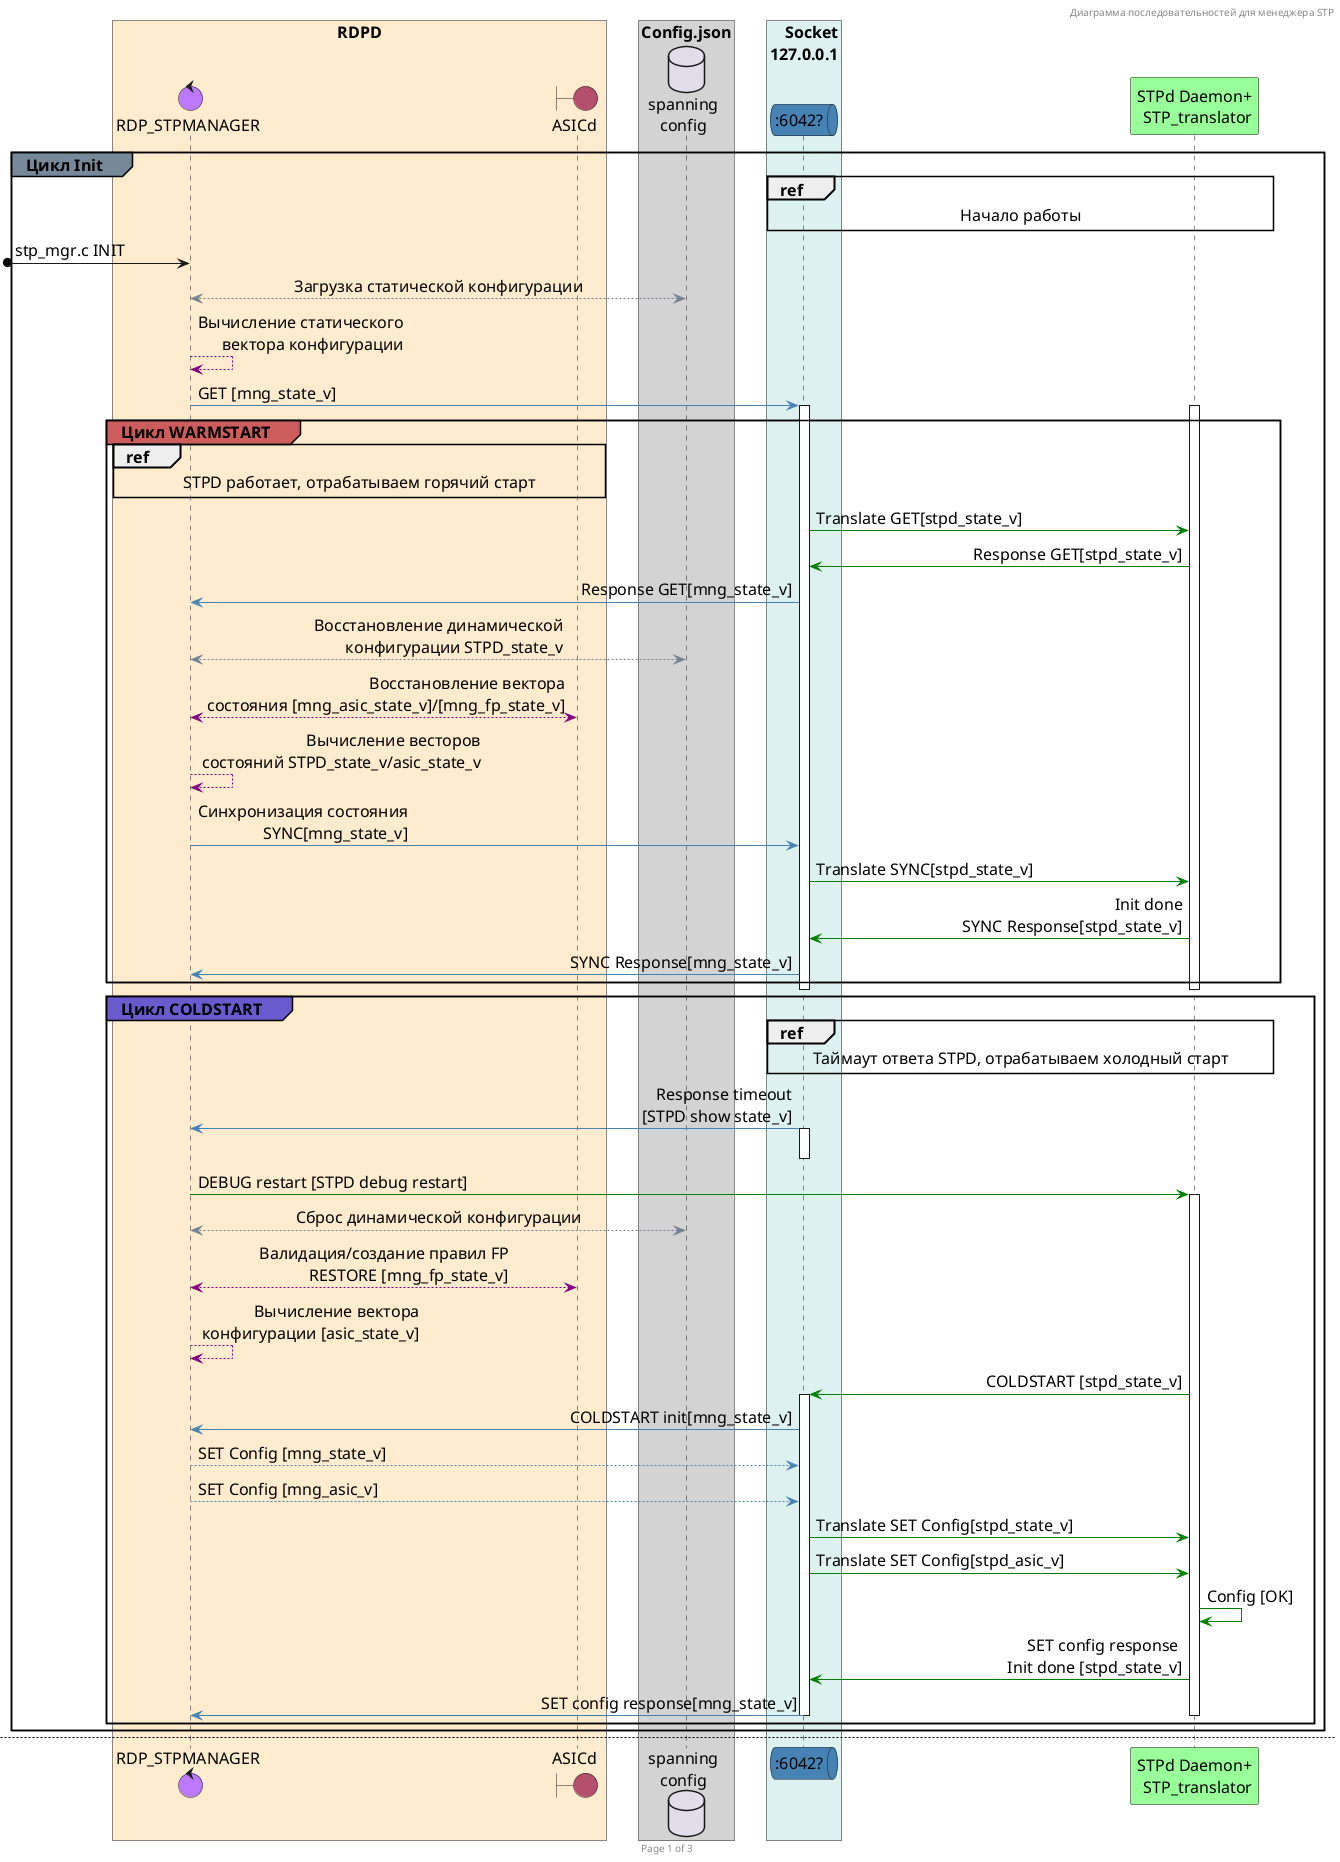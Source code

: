 @startuml

header Диаграмма последовательностей для менеджера STP
footer Page %page% of %lastpage%

skinparam shadowing<<no_shadow>> false
skinparam shadowing<<with_shadow>> true
skinparam sequenceMessageAlign direction

skinparam ParticipantPadding 12
skinparam BoxPadding 15

skinparam defaultFontSize 16
skinparam defaultFontName Papyrus


box "RDPD" #BlanchedAlmond
control "RDP_STPMANAGER" as RDPD #bc78ff
boundary "ASICd" as ASIC #b4506e
end box

box "Config.json" #LightGrey
database "spanning\nconfig" as CONFIG #e1ddeb
' collections "NETLINK_IF" as Netlink #dfa800
end box

box "  Socket\r127.0.0.1"#def1f1
queue ":6042?" as Socket #SteelBlue
' collections "NETLINK_IF" as Netlink #dfa800
end box

participant "STPd Daemon+\r STP_translator" as Daemon #99FF99


group#LightSlateGrey Цикл Init
    ref over Socket, Daemon : Начало работы
    [o-> RDPD : stp_mgr.c INIT
    RDPD <-[#SlateGrey]-> CONFIG : Загрузка статической конфигурации
    RDPD -[#purple]-> RDPD : Вычисление статического\r вектора конфигурации
    RDPD -[#SteelBlue]> Socket : GET [mng_state_v]
    activate Socket
    activate Daemon
    group#IndianRed Цикл WARMSTART
        ref over RDPD, ASIC : STPD работает, отрабатываем горячий старт
        Daemon <[#green]- Socket : Translate GET[stpd_state_v]
        Daemon -[#green]> Socket : Response GET[stpd_state_v]
        Socket -[#SteelBlue]> RDPD : Response GET[mng_state_v]
        RDPD <-[#SlateGrey]-> CONFIG : Восстановление динамической\r конфигурации STPD_state_v
        RDPD <-[#purple]-> ASIC : Восстановление вектора\r состояния [mng_asic_state_v]/[mng_fp_state_v]
        RDPD -[#purple]-> RDPD : Вычисление весторов\r состояний STPD_state_v/asic_state_v
        RDPD -[#SteelBlue]> Socket : Синхронизация состояния\r SYNC[mng_state_v]
        Daemon <[#green]- Socket : Translate SYNC[stpd_state_v]
        Daemon [#green]-> Socket : Init done\r SYNC Response[stpd_state_v]
        Socket -[#SteelBlue]> RDPD : SYNC Response[mng_state_v]
    end
    deactivate Socket
    deactivate Daemon

    group#SlateBlue Цикл COLDSTART
        ref over Socket, Daemon : Таймаут ответа STPD, отрабатываем холодный старт
        Socket -[#SteelBlue]> RDPD : Response timeout\r[STPD show state_v]
        activate Socket
        deactivate Socket
        RDPD -[#green]> Daemon : DEBUG restart [STPD debug restart]
        activate Daemon
        RDPD <-[#SlateGrey]-> CONFIG : Сброс динамической конфигурации
        RDPD <-[#purple]-> ASIC : Валидация/создание правил FP\r RESTORE [mng_fp_state_v]
        RDPD -[#purple]-> RDPD : Вычисление вектора\r конфигурации [asic_state_v]
        Daemon [#green]-> Socket : COLDSTART [stpd_state_v]
        activate Socket
        Socket -[#SteelBlue]> RDPD : COLDSTART init[mng_state_v]
        RDPD --[#SteelBlue]> Socket : SET Config [mng_state_v]
        RDPD --[#SteelBlue]> Socket : SET Config [mng_asic_v]
        Daemon <[#green]- Socket : Translate SET Config[stpd_state_v]
        Daemon <[#green]- Socket : Translate SET Config[stpd_asic_v]
        Daemon [#green]-> Daemon : Config [OK]
        Daemon [#green]-> Socket : SET config response \r Init done [stpd_state_v]
        Socket -[#SteelBlue]> RDPD : SET config response[mng_state_v]
        deactivate Socket
        deactivate Daemon
    end
    ' Netlink --[#df7000]> Daemon : Получение всех актуальных интерфейсов системы
    ' Daemon -[#purple]> RDPD : Валидация Field-Processor ASIC
    ' RDPD <-[#b4506e]> ASIC : Sync FP ASIC
end


newpage



group#ce8ce7 Цикл основной
    ref over Socket, Daemon : Отрабатываем пакеты со статистикой и командами для ASIC
    [o-> RDPD : Init done\r [START_OPERATION]
    Daemon /-[#green] Daemon : Вычисление нового вектора [STPD_asic_v]
    activate Daemon
    Daemon [#green]-> Socket : Трансляция нового состояния STG\r EXECUTE[stg_asic_v]
    activate Socket
    RDPD <-[#SteelBlue]Socket : EXECUTE [mng_asic_state_v]
    RDPD <[#SlateGrey]-> CONFIG : EXECUTE [mng_global_state_v]
    RDPD [#purple]-> ASIC : EXECUTE [mng_asic_state_v]
    RDPD --[#SteelBlue]> RDPD : Statistic UPDATE [mng_asic_state_v]\rWatchdog timeout tick
    activate RDPD
    Daemon /-[#green] Daemon : Вычисление нового вектора статистики\r [stpd_statistic_v]
    Daemon [#green]-> Socket : Трансляция статистики + keepalive\r UPDATE[stpd_statistic_v]
    deactivate Daemon
    RDPD <-[#SteelBlue]Socket : Statistic UPDATE [mng_statistic_v]
    deactivate Socket
    RDPD <[#SlateGrey]-> CONFIG : UPDATE [mng_statistic_v]
    RDPD -[#SteelBlue]> RDPD : Statistic UPDATE [mng_statistic_v]
    RDPD <-[#SteelBlue]RDPD : Timeout watchdog
    RDPD -[#green]> Daemon : Reload [STPD debug restart]
    [o<- RDPD : [INIT]
    deactivate RDPD
end


group#PaleGoldenRod Цикл show
    ref over Socket, Daemon : Запрос статистики/вектора состояния STPd
    [o-> RDPD : show\nspanning-tree ...
    RDPD <-[#SlateGrey] CONFIG : Выборка конфигурации
    activate CONFIG
    RDPD <-[#purple] ASIC : Выборка состояния [mgr_asic_state_v]
    RDPD -[#SteelBlue]> Socket : GET status [STPD_state_v]
    activate Socket
    Daemon <-[#green] Socket : Translate GET [stpd_global_state_v]
    activate Daemon
    Daemon [#green]-> Socket : response [stpd_global_state_v]
    deactivate Daemon
    RDPD <-[#SteelBlue] Socket : Response statistic [mng_state_v]
    deactivate Socket
    RDPD <[#SlateGrey]-> CONFIG : Валидация динамической конфигурации
    deactivate CONFIG
    RDPD -[#SteelBlue]> Socket : GET statistic [mng_statistic_v]
    activate CONFIG
    activate Socket
    Daemon <-[#green] Socket : Translate GET [stpd_statistic_v]
    activate Daemon
    Daemon [#green]-> Socket : response [stpd_statistic_v]
    deactivate Daemon
    RDPD <-[#SteelBlue] Socket : Response statistic [mng_statistic_v]
    deactivate Socket
    RDPD <[#SlateGrey]-> CONFIG : Валидация статистики
    deactivate CONFIG
    [o<- RDPD : response cli
end

newpage


group#PaleGoldenRod Цикл config
    ref over Socket, Daemon : Настройка конфигурции и глобальных параметров STPd
    [o-> RDPD : config\nspanning-tree ...
    RDPD <-[#SlateGrey] CONFIG : Выборка конфигурации
    activate CONFIG
    RDPD <-[#purple] ASIC : Выборка состояния [mgr_asic_state_v]
    RDPD -[#SteelBlue]> Socket : SET status [STPD_state_v]
    activate Socket
    Daemon <-[#green] Socket : Translate SET [stpd_global_state_v]
    activate Daemon
    Daemon [#green]-> Socket : response [stpd_global_state_v]
    deactivate Daemon
    RDPD <-[#SteelBlue] Socket : Response config [mng_state_v]
    deactivate Socket
    RDPD <[#SlateGrey]-> CONFIG : Валидация динамической конфигурации
    deactivate CONFIG
    RDPD [#purple]-> ASIC : Установка состояния [mgr_asic_state_v]
    [o<- RDPD : response cli
end

group#Orange Цикл debug
    ref over Socket, Daemon : Отладочные и сервисные команды для разработки и наладки
    [o-> RDPD : debug\nspanning-tree ...
    RDPD -[#SteelBlue]> Socket : DEBUG status [STPD_state_v]
    activate Socket
    Daemon <-[#green] Socket : Translate DEBUG [stpd_global_state_v]
    activate Daemon
    Daemon [#green]-> Socket : response [stpd_global_state_v]
    deactivate Daemon
    RDPD <-[#SteelBlue] Socket : Response debug [mng_state_v]
    deactivate Socket
    RDPD <[#SlateGrey]-> CONFIG : Валидация динамической конфигурации
    deactivate CONFIG
    [o<- RDPD : response cli
end


group#Red Цикл Error
    ref over Socket, Daemon : Оповещение и обработка ошибок
    activate Daemon
    Daemon /-[#green] Daemon : Регистрация ошибки\r [stpd_error_v]
    Daemon [#green]-> Socket : Трансляция состояния ошибки\r + аргументы ERROR[stpd_error_v]
    deactivate Daemon
    RDPD <-[#SteelBlue]Socket : Statistic ERROR [mng_error_v]
    deactivate Socket
    RDPD <[#SlateGrey]-> CONFIG : UPDATE [mng_error_v]
    RDPD -[#SteelBlue]> RDPD : Error Handle [mng_error_v]
    RDPD -[#green]> Daemon : Reload [STPD debug restart]
    [o<- RDPD : [INIT]
    deactivate RDPD
end


@enduml

